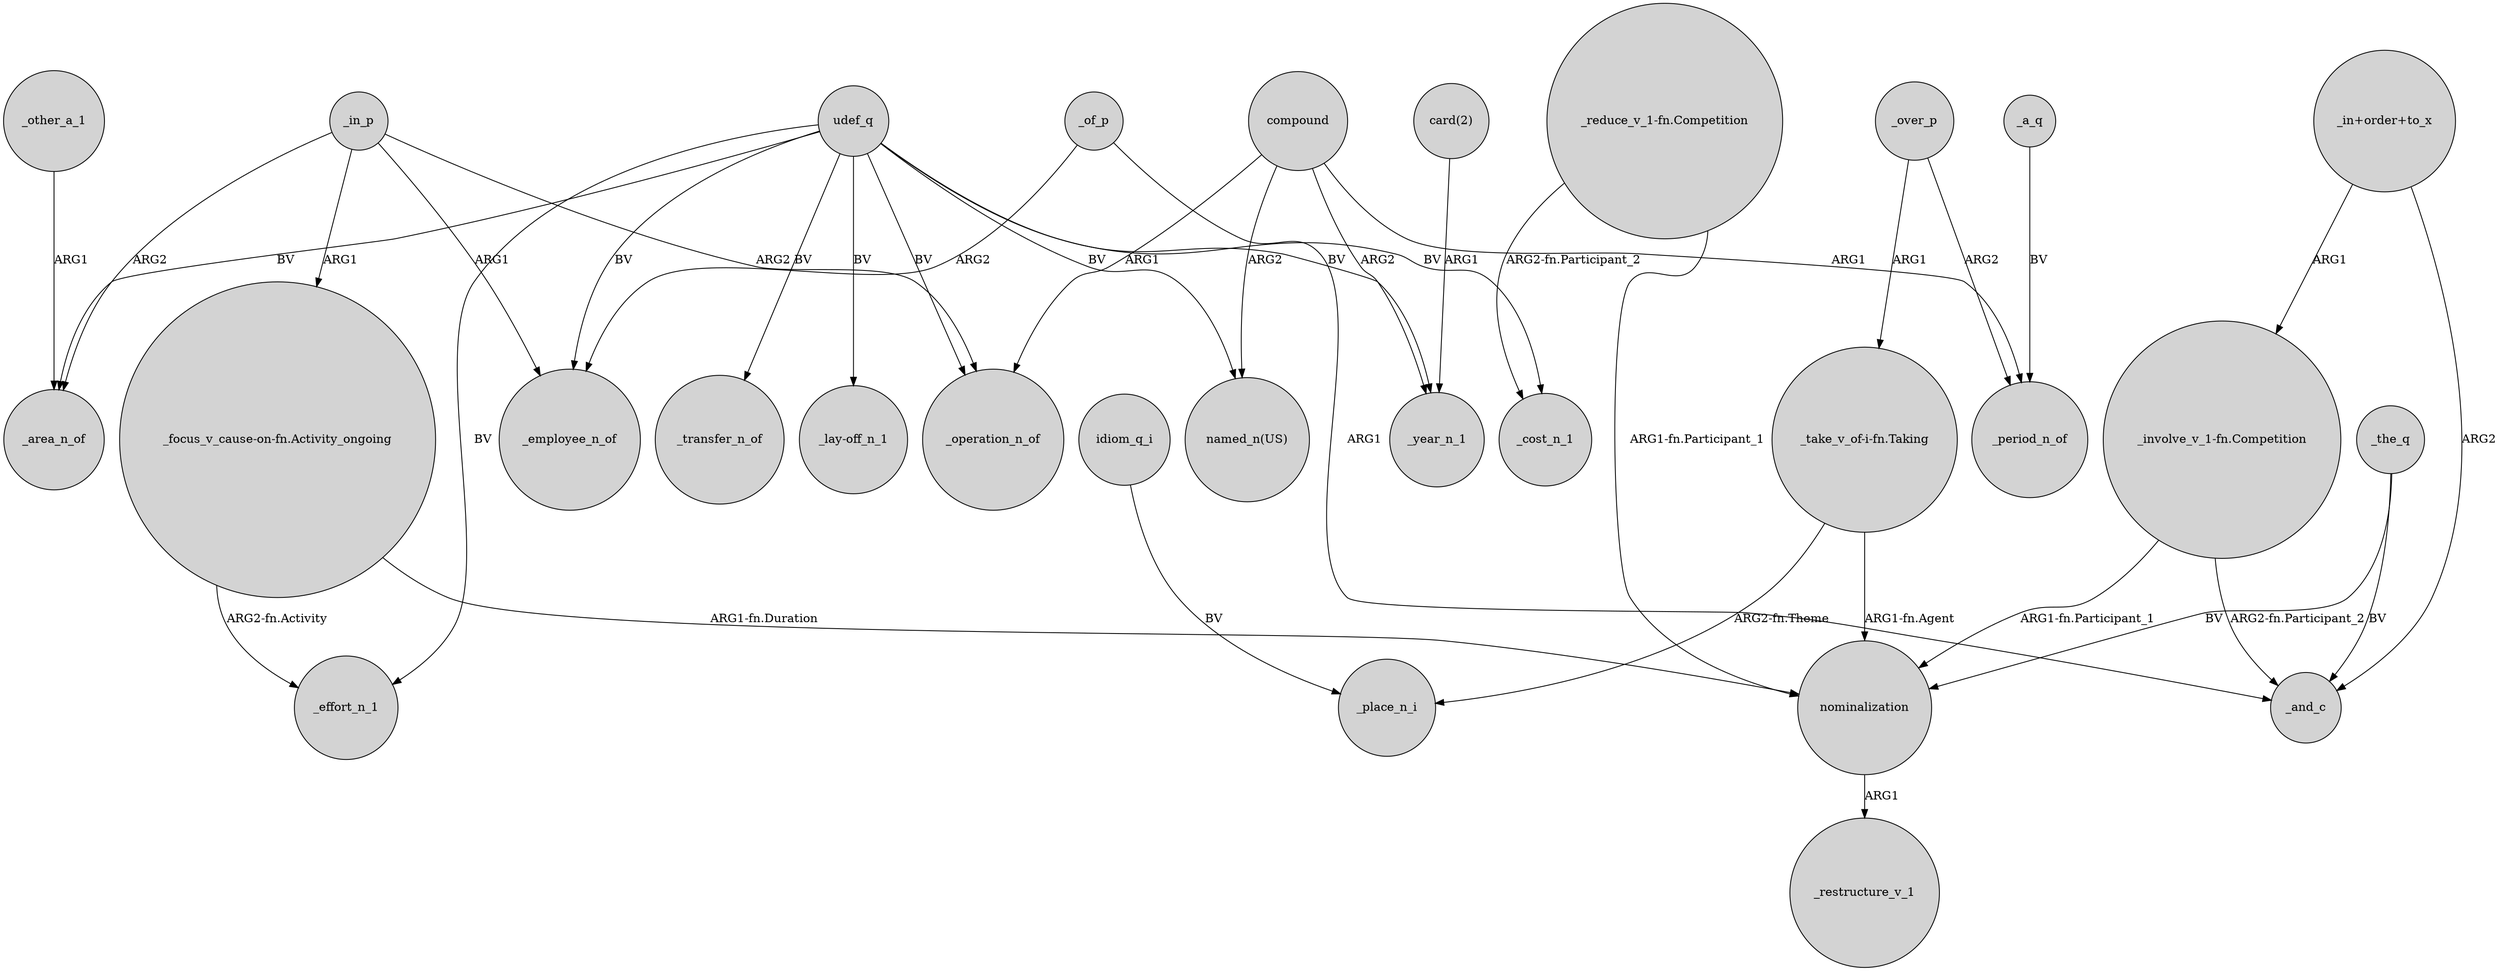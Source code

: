 digraph {
	node [shape=circle style=filled]
	_in_p -> "_focus_v_cause-on-fn.Activity_ongoing" [label=ARG1]
	udef_q -> _effort_n_1 [label=BV]
	_the_q -> nominalization [label=BV]
	_in_p -> _operation_n_of [label=ARG2]
	"_take_v_of-i-fn.Taking" -> nominalization [label="ARG1-fn.Agent"]
	udef_q -> _transfer_n_of [label=BV]
	_the_q -> _and_c [label=BV]
	udef_q -> _area_n_of [label=BV]
	"_involve_v_1-fn.Competition" -> _and_c [label="ARG2-fn.Participant_2"]
	"_focus_v_cause-on-fn.Activity_ongoing" -> nominalization [label="ARG1-fn.Duration"]
	compound -> _operation_n_of [label=ARG1]
	_in_p -> _employee_n_of [label=ARG1]
	"_in+order+to_x" -> "_involve_v_1-fn.Competition" [label=ARG1]
	_of_p -> _and_c [label=ARG1]
	_in_p -> _area_n_of [label=ARG2]
	"_take_v_of-i-fn.Taking" -> _place_n_i [label="ARG2-fn.Theme"]
	compound -> _year_n_1 [label=ARG2]
	udef_q -> "_lay-off_n_1" [label=BV]
	nominalization -> _restructure_v_1 [label=ARG1]
	_a_q -> _period_n_of [label=BV]
	"_reduce_v_1-fn.Competition" -> nominalization [label="ARG1-fn.Participant_1"]
	idiom_q_i -> _place_n_i [label=BV]
	udef_q -> _operation_n_of [label=BV]
	"_in+order+to_x" -> _and_c [label=ARG2]
	_over_p -> _period_n_of [label=ARG2]
	_of_p -> _employee_n_of [label=ARG2]
	_over_p -> "_take_v_of-i-fn.Taking" [label=ARG1]
	compound -> _period_n_of [label=ARG1]
	"_reduce_v_1-fn.Competition" -> _cost_n_1 [label="ARG2-fn.Participant_2"]
	udef_q -> _year_n_1 [label=BV]
	_other_a_1 -> _area_n_of [label=ARG1]
	"card(2)" -> _year_n_1 [label=ARG1]
	"_involve_v_1-fn.Competition" -> nominalization [label="ARG1-fn.Participant_1"]
	udef_q -> _employee_n_of [label=BV]
	compound -> "named_n(US)" [label=ARG2]
	udef_q -> "named_n(US)" [label=BV]
	"_focus_v_cause-on-fn.Activity_ongoing" -> _effort_n_1 [label="ARG2-fn.Activity"]
	udef_q -> _cost_n_1 [label=BV]
}
